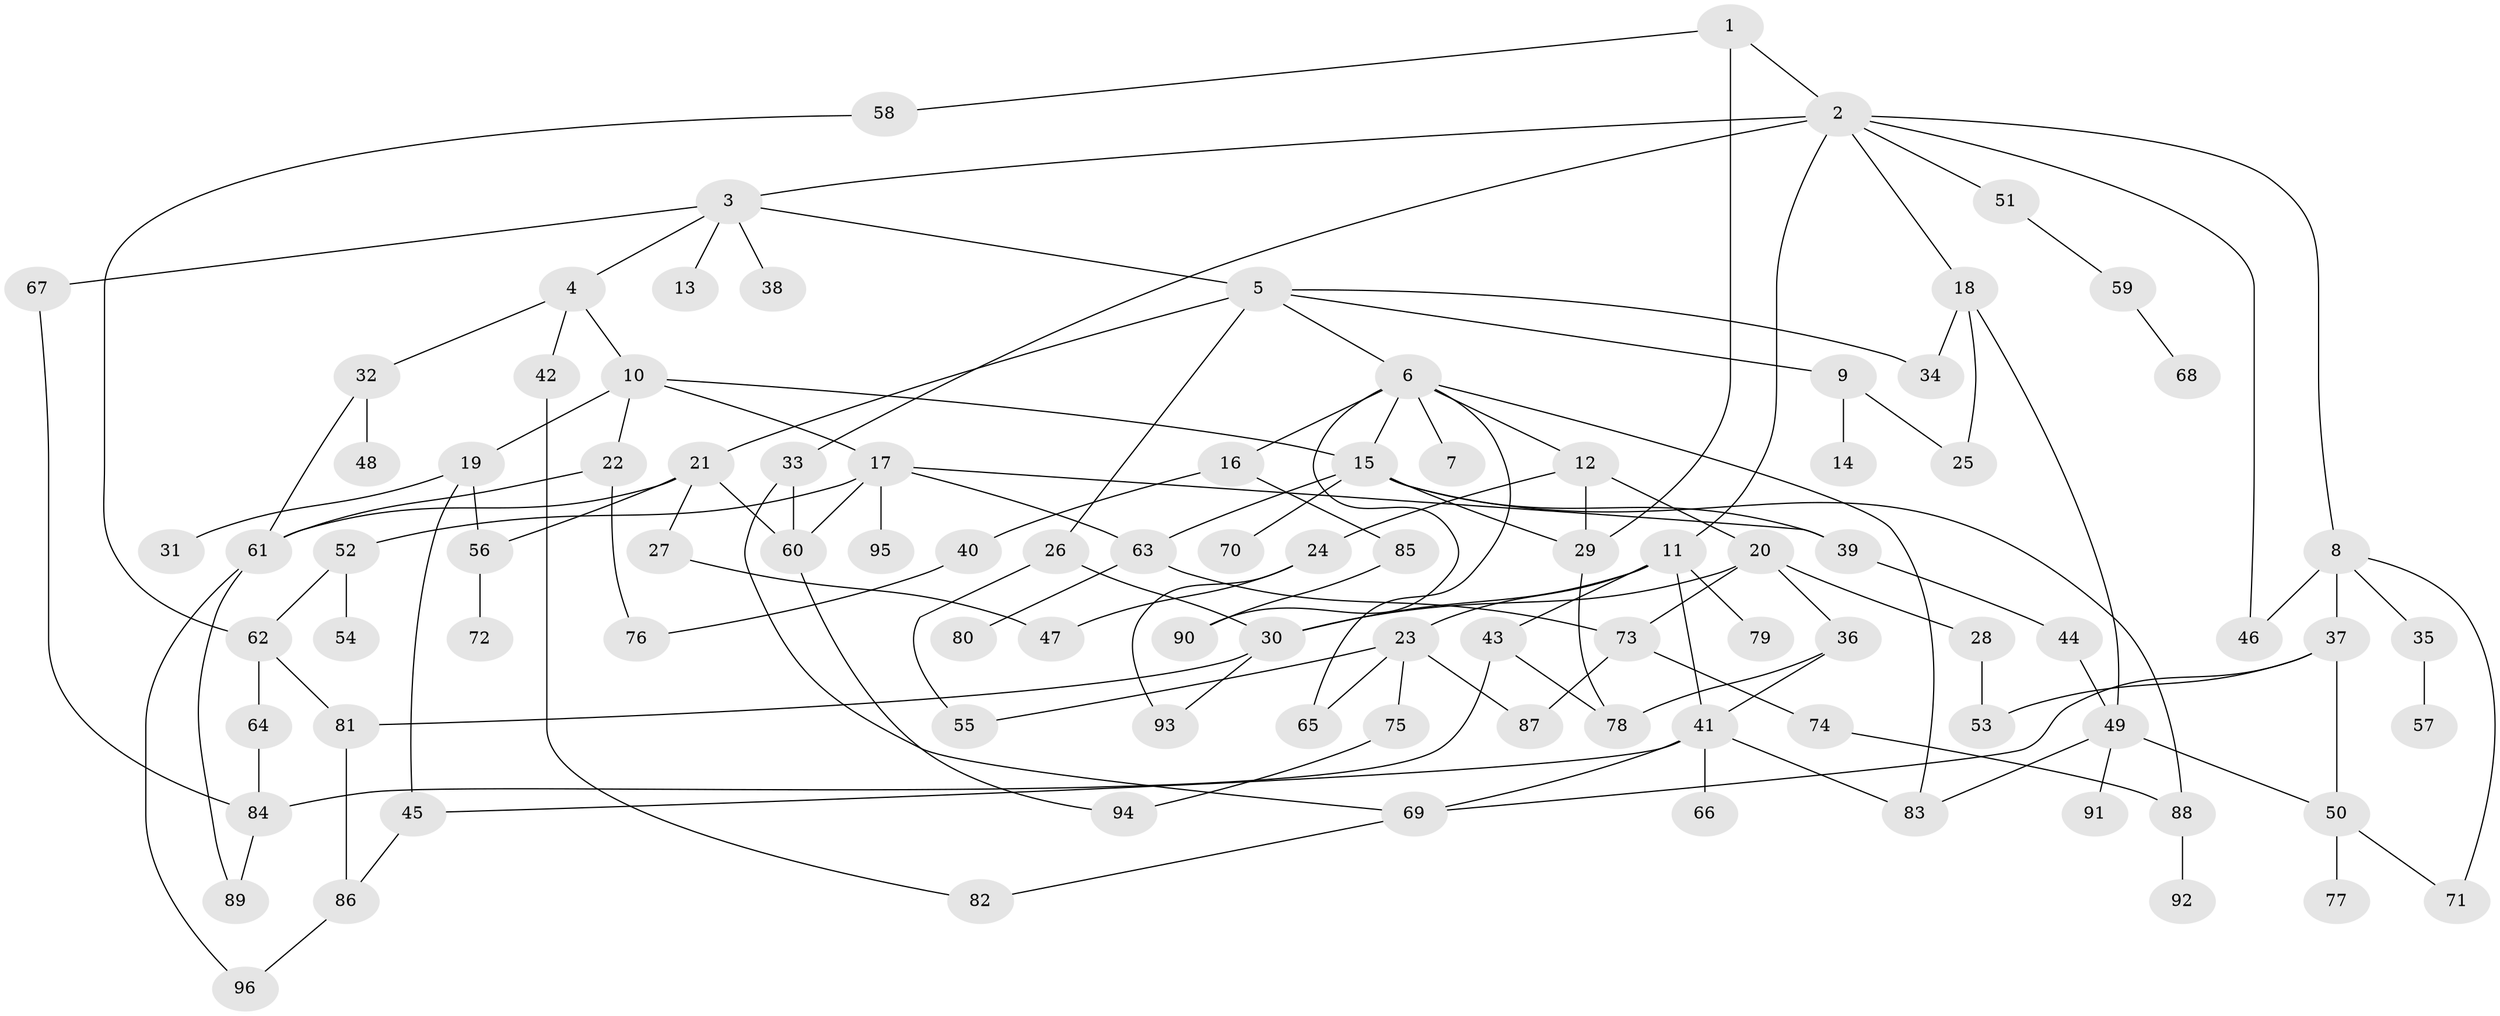 // Generated by graph-tools (version 1.1) at 2025/13/03/09/25 04:13:23]
// undirected, 96 vertices, 140 edges
graph export_dot {
graph [start="1"]
  node [color=gray90,style=filled];
  1;
  2;
  3;
  4;
  5;
  6;
  7;
  8;
  9;
  10;
  11;
  12;
  13;
  14;
  15;
  16;
  17;
  18;
  19;
  20;
  21;
  22;
  23;
  24;
  25;
  26;
  27;
  28;
  29;
  30;
  31;
  32;
  33;
  34;
  35;
  36;
  37;
  38;
  39;
  40;
  41;
  42;
  43;
  44;
  45;
  46;
  47;
  48;
  49;
  50;
  51;
  52;
  53;
  54;
  55;
  56;
  57;
  58;
  59;
  60;
  61;
  62;
  63;
  64;
  65;
  66;
  67;
  68;
  69;
  70;
  71;
  72;
  73;
  74;
  75;
  76;
  77;
  78;
  79;
  80;
  81;
  82;
  83;
  84;
  85;
  86;
  87;
  88;
  89;
  90;
  91;
  92;
  93;
  94;
  95;
  96;
  1 -- 2;
  1 -- 29;
  1 -- 58;
  2 -- 3;
  2 -- 8;
  2 -- 11;
  2 -- 18;
  2 -- 33;
  2 -- 51;
  2 -- 46;
  3 -- 4;
  3 -- 5;
  3 -- 13;
  3 -- 38;
  3 -- 67;
  4 -- 10;
  4 -- 32;
  4 -- 42;
  5 -- 6;
  5 -- 9;
  5 -- 21;
  5 -- 26;
  5 -- 34;
  6 -- 7;
  6 -- 12;
  6 -- 16;
  6 -- 90;
  6 -- 83;
  6 -- 15;
  6 -- 65;
  8 -- 35;
  8 -- 37;
  8 -- 46;
  8 -- 71;
  9 -- 14;
  9 -- 25;
  10 -- 15;
  10 -- 17;
  10 -- 19;
  10 -- 22;
  11 -- 23;
  11 -- 30;
  11 -- 43;
  11 -- 79;
  11 -- 41;
  12 -- 20;
  12 -- 24;
  12 -- 29;
  15 -- 63;
  15 -- 70;
  15 -- 29;
  15 -- 88;
  15 -- 39;
  16 -- 40;
  16 -- 85;
  17 -- 39;
  17 -- 52;
  17 -- 95;
  17 -- 60;
  17 -- 63;
  18 -- 25;
  18 -- 49;
  18 -- 34;
  19 -- 31;
  19 -- 45;
  19 -- 56;
  20 -- 28;
  20 -- 36;
  20 -- 73;
  20 -- 30;
  21 -- 27;
  21 -- 56;
  21 -- 60;
  21 -- 61;
  22 -- 61;
  22 -- 76;
  23 -- 65;
  23 -- 75;
  23 -- 87;
  23 -- 55;
  24 -- 47;
  24 -- 93;
  26 -- 55;
  26 -- 30;
  27 -- 47;
  28 -- 53;
  29 -- 78;
  30 -- 93;
  30 -- 81;
  32 -- 48;
  32 -- 61;
  33 -- 69;
  33 -- 60;
  35 -- 57;
  36 -- 41;
  36 -- 78;
  37 -- 50;
  37 -- 53;
  37 -- 69;
  39 -- 44;
  40 -- 76;
  41 -- 66;
  41 -- 83;
  41 -- 45;
  41 -- 69;
  42 -- 82;
  43 -- 78;
  43 -- 84;
  44 -- 49;
  45 -- 86;
  49 -- 91;
  49 -- 50;
  49 -- 83;
  50 -- 77;
  50 -- 71;
  51 -- 59;
  52 -- 54;
  52 -- 62;
  56 -- 72;
  58 -- 62;
  59 -- 68;
  60 -- 94;
  61 -- 96;
  61 -- 89;
  62 -- 64;
  62 -- 81;
  63 -- 73;
  63 -- 80;
  64 -- 84;
  67 -- 84;
  69 -- 82;
  73 -- 74;
  73 -- 87;
  74 -- 88;
  75 -- 94;
  81 -- 86;
  84 -- 89;
  85 -- 90;
  86 -- 96;
  88 -- 92;
}

